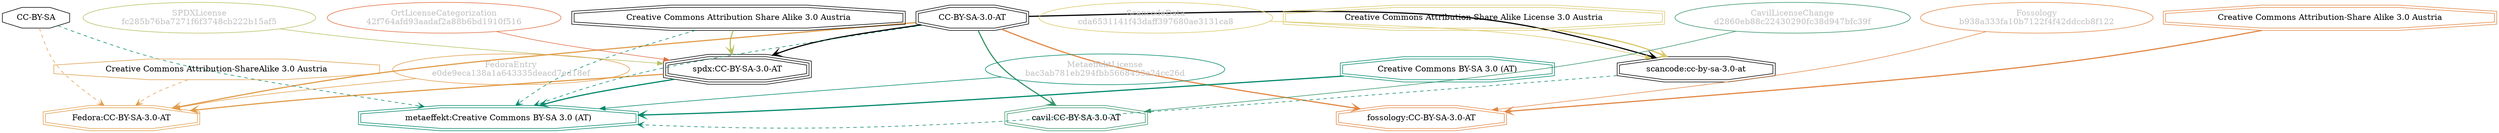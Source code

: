 strict digraph {
    node [shape=box];
    graph [splines=curved];
    1092 [label="SPDXLicense\nfc285b76ba7271f6f3748cb222b15af5"
         ,fontcolor=gray
         ,color="#b8bf62"
         ,fillcolor="beige;1"
         ,shape=ellipse];
    1093 [label="spdx:CC-BY-SA-3.0-AT"
         ,shape=tripleoctagon];
    1094 [label="CC-BY-SA-3.0-AT"
         ,shape=doubleoctagon];
    1095 [label="Creative Commons Attribution Share Alike 3.0 Austria"
         ,shape=doubleoctagon];
    6174 [label="CC-BY-SA"
         ,shape=octagon];
    6187 [label="FedoraEntry\ne0de9eca138a1a643335deacd7ed18ef"
         ,fontcolor=gray
         ,color="#e09d4b"
         ,fillcolor="beige;1"
         ,shape=ellipse];
    6188 [label="Fedora:CC-BY-SA-3.0-AT"
         ,color="#e09d4b"
         ,shape=doubleoctagon];
    6189 [label="Creative Commons Attribution-ShareAlike 3.0 Austria"
         ,color="#e09d4b"
         ,shape=octagon];
    13480 [label="ScancodeData\ncda6531141f43daff397680ae3131ca8"
          ,fontcolor=gray
          ,color="#dac767"
          ,fillcolor="beige;1"
          ,shape=ellipse];
    13481 [label="scancode:cc-by-sa-3.0-at"
          ,shape=doubleoctagon];
    13482 [label="Creative Commons Attribution Share Alike License 3.0 Austria"
          ,color="#dac767"
          ,shape=doubleoctagon];
    28091 [label="Fossology\nb938a333fa10b7122f4f42ddccb8f122"
          ,fontcolor=gray
          ,color="#e18745"
          ,fillcolor="beige;1"
          ,shape=ellipse];
    28092 [label="fossology:CC-BY-SA-3.0-AT"
          ,color="#e18745"
          ,shape=doubleoctagon];
    28093 [label="Creative Commons Attribution-Share Alike 3.0 Austria"
          ,color="#e18745"
          ,shape=doubleoctagon];
    28608 [label="OrtLicenseCategorization\n42f764afd93aadaf2a88b6bd1910f516"
          ,fontcolor=gray
          ,color="#e06f45"
          ,fillcolor="beige;1"
          ,shape=ellipse];
    36627 [label="CavilLicenseChange\nd2860eb88c22430290fc38d947bfc39f"
          ,fontcolor=gray
          ,color="#379469"
          ,fillcolor="beige;1"
          ,shape=ellipse];
    36628 [label="cavil:CC-BY-SA-3.0-AT"
          ,color="#379469"
          ,shape=doubleoctagon];
    40083 [label="MetaeffektLicense\nbac3ab781eb294fbb5668453a24cc26d"
          ,fontcolor=gray
          ,color="#00876c"
          ,fillcolor="beige;1"
          ,shape=ellipse];
    40084 [label="metaeffekt:Creative Commons BY-SA 3.0 (AT)"
          ,color="#00876c"
          ,shape=doubleoctagon];
    40085 [label="Creative Commons BY-SA 3.0 (AT)"
          ,color="#00876c"
          ,shape=doubleoctagon];
    1092 -> 1093 [weight=0.5
                 ,color="#b8bf62"];
    1093 -> 6188 [style=bold
                 ,arrowhead=vee
                 ,weight=0.7
                 ,color="#e09d4b"];
    1093 -> 40084 [style=bold
                  ,arrowhead=vee
                  ,weight=0.7
                  ,color="#00876c"];
    1094 -> 1093 [style=bold
                 ,arrowhead=vee
                 ,weight=0.7];
    1094 -> 6188 [style=bold
                 ,arrowhead=vee
                 ,weight=0.7
                 ,color="#e09d4b"];
    1094 -> 13481 [style=bold
                  ,arrowhead=vee
                  ,weight=0.7];
    1094 -> 28092 [style=bold
                  ,arrowhead=vee
                  ,weight=0.7
                  ,color="#e18745"];
    1094 -> 36628 [style=bold
                  ,arrowhead=vee
                  ,weight=0.7
                  ,color="#379469"];
    1094 -> 36628 [style=bold
                  ,arrowhead=vee
                  ,weight=0.7
                  ,color="#379469"];
    1094 -> 40084 [style=dashed
                  ,arrowhead=vee
                  ,weight=0.5
                  ,color="#00876c"];
    1095 -> 1093 [style=bold
                 ,arrowhead=vee
                 ,weight=0.7
                 ,color="#b8bf62"];
    1095 -> 40084 [style=dashed
                  ,arrowhead=vee
                  ,weight=0.5
                  ,color="#00876c"];
    6174 -> 6188 [style=dashed
                 ,arrowhead=vee
                 ,weight=0.5
                 ,color="#e09d4b"];
    6174 -> 40084 [style=dashed
                  ,arrowhead=vee
                  ,weight=0.5
                  ,color="#00876c"];
    6187 -> 6188 [weight=0.5
                 ,color="#e09d4b"];
    6189 -> 6188 [style=dashed
                 ,arrowhead=vee
                 ,weight=0.5
                 ,color="#e09d4b"];
    13480 -> 13481 [weight=0.5
                   ,color="#dac767"];
    13481 -> 40084 [style=dashed
                   ,arrowhead=vee
                   ,weight=0.5
                   ,color="#00876c"];
    13482 -> 13481 [style=bold
                   ,arrowhead=vee
                   ,weight=0.7
                   ,color="#dac767"];
    28091 -> 28092 [weight=0.5
                   ,color="#e18745"];
    28093 -> 28092 [style=bold
                   ,arrowhead=vee
                   ,weight=0.7
                   ,color="#e18745"];
    28608 -> 1093 [weight=0.5
                  ,color="#e06f45"];
    36627 -> 36628 [weight=0.5
                   ,color="#379469"];
    40083 -> 40084 [weight=0.5
                   ,color="#00876c"];
    40085 -> 40084 [style=bold
                   ,arrowhead=vee
                   ,weight=0.7
                   ,color="#00876c"];
    40085 -> 40084 [style=bold
                   ,arrowhead=vee
                   ,weight=0.7
                   ,color="#00876c"];
}
